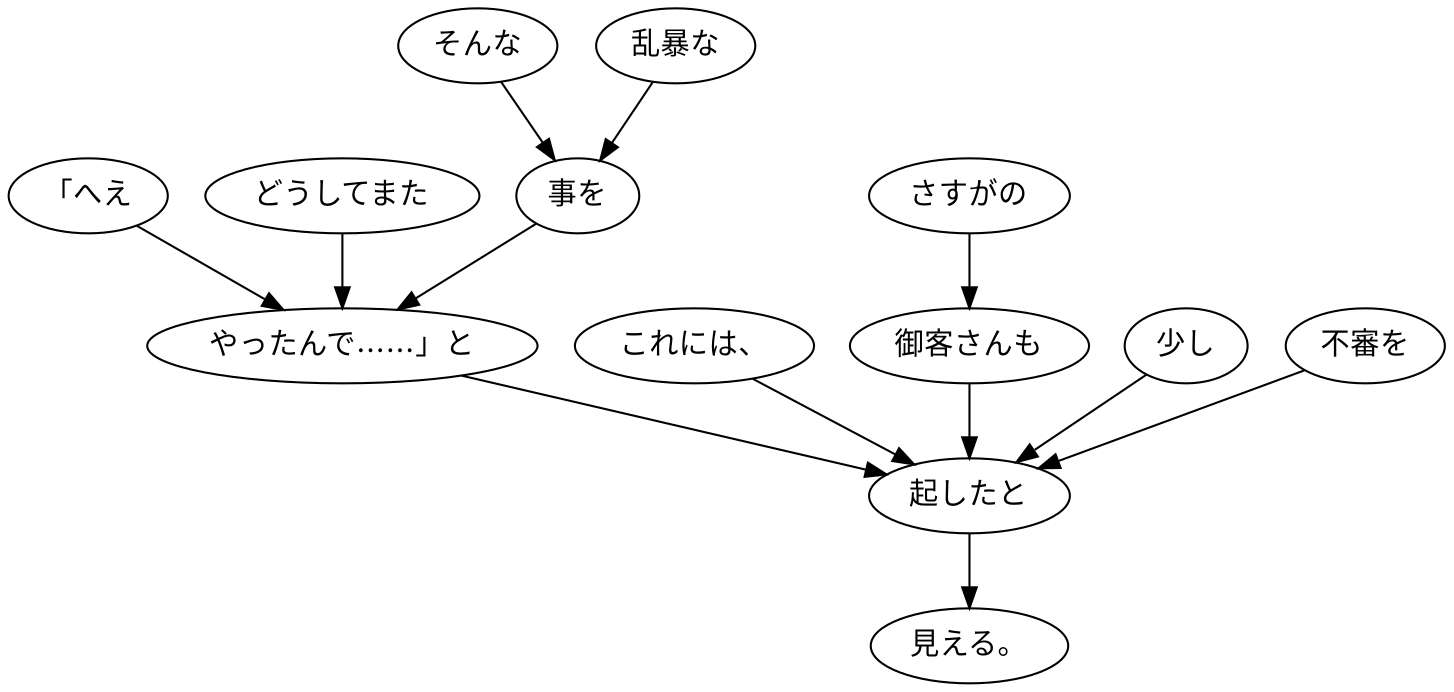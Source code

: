 digraph graph2117 {
	node0 [label="「へえ"];
	node1 [label="どうしてまた"];
	node2 [label="そんな"];
	node3 [label="乱暴な"];
	node4 [label="事を"];
	node5 [label="やったんで……」と"];
	node6 [label="これには、"];
	node7 [label="さすがの"];
	node8 [label="御客さんも"];
	node9 [label="少し"];
	node10 [label="不審を"];
	node11 [label="起したと"];
	node12 [label="見える。"];
	node0 -> node5;
	node1 -> node5;
	node2 -> node4;
	node3 -> node4;
	node4 -> node5;
	node5 -> node11;
	node6 -> node11;
	node7 -> node8;
	node8 -> node11;
	node9 -> node11;
	node10 -> node11;
	node11 -> node12;
}
